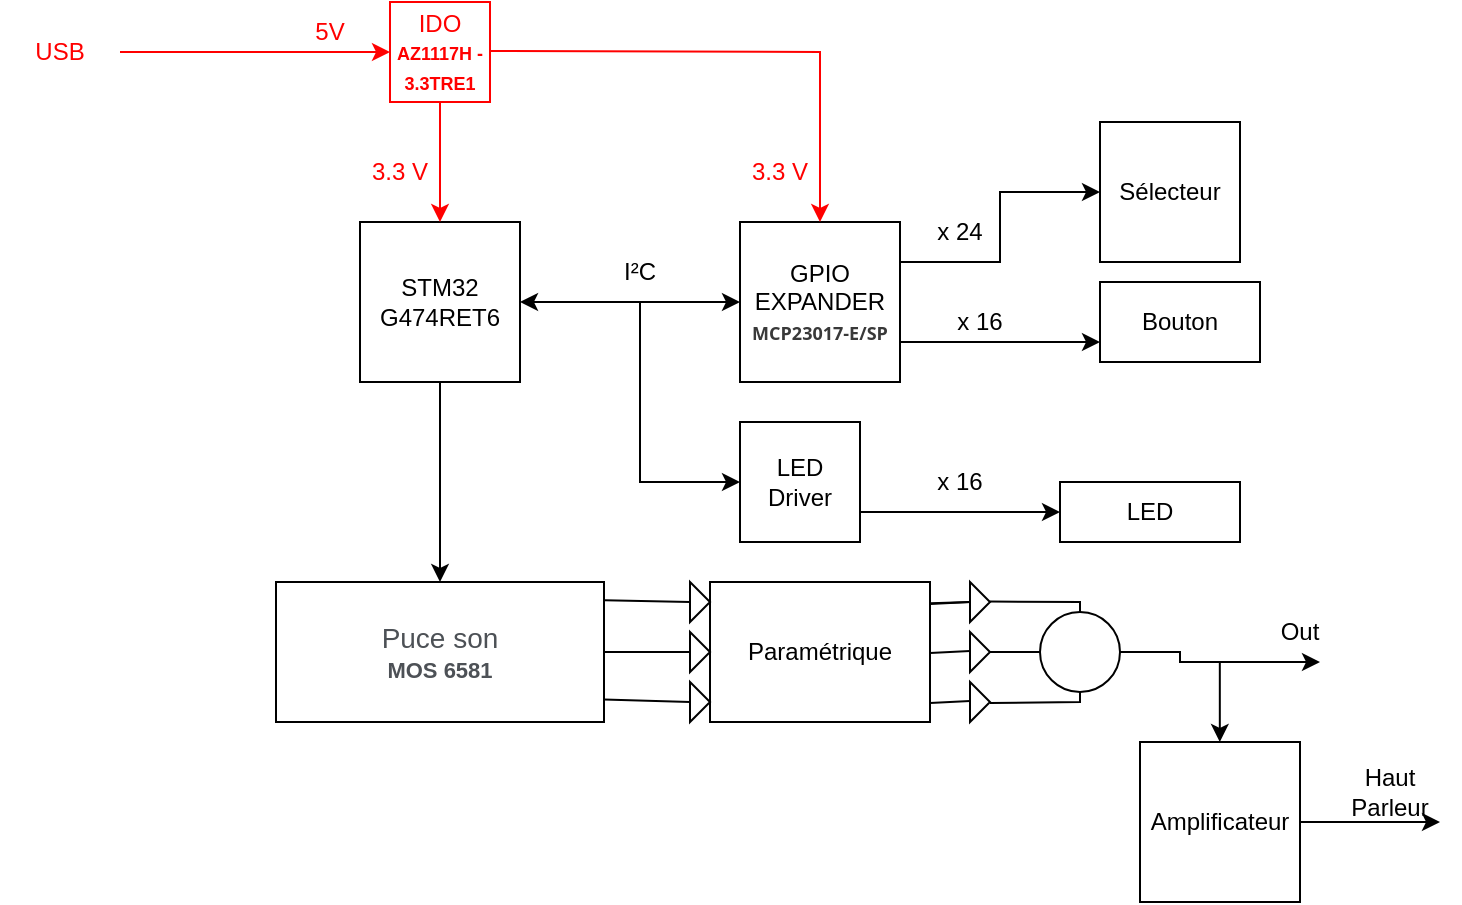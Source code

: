 <mxfile version="24.0.1" type="github">
  <diagram name="Page-1" id="TGpV7Wv8woa9MJFDgDpf">
    <mxGraphModel dx="836" dy="469" grid="1" gridSize="10" guides="1" tooltips="1" connect="1" arrows="1" fold="1" page="1" pageScale="1" pageWidth="827" pageHeight="1169" math="0" shadow="0">
      <root>
        <mxCell id="0" />
        <mxCell id="1" parent="0" />
        <mxCell id="_Irbj5H1ekWMQtstCUwH-1" value="STM32&lt;div&gt;G474RET6&lt;/div&gt;" style="whiteSpace=wrap;html=1;aspect=fixed;" vertex="1" parent="1">
          <mxGeometry x="340" y="150" width="80" height="80" as="geometry" />
        </mxCell>
        <mxCell id="_Irbj5H1ekWMQtstCUwH-2" value="&lt;span style=&quot;color: rgb(77, 81, 86); font-family: arial, sans-serif; font-size: 14px; text-align: left; background-color: rgb(255, 255, 255);&quot;&gt;Puce son&lt;/span&gt;&lt;div&gt;&lt;span style=&quot;color: rgb(77, 81, 86); font-family: arial, sans-serif; text-align: left; background-color: rgb(255, 255, 255);&quot;&gt;&lt;font style=&quot;font-size: 11px;&quot;&gt;&lt;b&gt;MOS 6581&lt;/b&gt;&lt;/font&gt;&lt;/span&gt;&lt;/div&gt;" style="rounded=0;whiteSpace=wrap;html=1;" vertex="1" parent="1">
          <mxGeometry x="298" y="330" width="164" height="70" as="geometry" />
        </mxCell>
        <mxCell id="_Irbj5H1ekWMQtstCUwH-3" value="GPIO&lt;div&gt;EXPANDER&lt;/div&gt;&lt;div&gt;&lt;span style=&quot;color: rgb(57, 57, 57); font-family: &amp;quot;Noto Sans&amp;quot;, Roboto, sans-serif; font-weight: 700; text-align: start; background-color: rgb(255, 255, 255); font-size: 9px;&quot;&gt;MCP23017-E/SP&lt;/span&gt;&lt;br&gt;&lt;/div&gt;" style="whiteSpace=wrap;html=1;aspect=fixed;" vertex="1" parent="1">
          <mxGeometry x="530" y="150" width="80" height="80" as="geometry" />
        </mxCell>
        <mxCell id="_Irbj5H1ekWMQtstCUwH-4" value="LED Driver" style="whiteSpace=wrap;html=1;aspect=fixed;" vertex="1" parent="1">
          <mxGeometry x="530" y="250" width="60" height="60" as="geometry" />
        </mxCell>
        <mxCell id="_Irbj5H1ekWMQtstCUwH-5" value="Amplificateur" style="whiteSpace=wrap;html=1;aspect=fixed;" vertex="1" parent="1">
          <mxGeometry x="730" y="410" width="80" height="80" as="geometry" />
        </mxCell>
        <mxCell id="_Irbj5H1ekWMQtstCUwH-6" value="Sélecteur" style="whiteSpace=wrap;html=1;aspect=fixed;" vertex="1" parent="1">
          <mxGeometry x="710" y="100" width="70" height="70" as="geometry" />
        </mxCell>
        <mxCell id="_Irbj5H1ekWMQtstCUwH-7" value="IDO&lt;div&gt;&lt;font style=&quot;font-size: 9px;&quot;&gt;&lt;b&gt;AZ1117H - 3.3TRE1&lt;/b&gt;&lt;/font&gt;&lt;br&gt;&lt;/div&gt;" style="whiteSpace=wrap;html=1;aspect=fixed;strokeColor=#FF0000;fontColor=#FF0000;" vertex="1" parent="1">
          <mxGeometry x="355" y="40" width="50" height="50" as="geometry" />
        </mxCell>
        <mxCell id="_Irbj5H1ekWMQtstCUwH-8" value="" style="endArrow=classic;startArrow=classic;html=1;rounded=0;entryX=0;entryY=0.5;entryDx=0;entryDy=0;exitX=1;exitY=0.5;exitDx=0;exitDy=0;" edge="1" parent="1" source="_Irbj5H1ekWMQtstCUwH-1" target="_Irbj5H1ekWMQtstCUwH-3">
          <mxGeometry width="50" height="50" relative="1" as="geometry">
            <mxPoint x="380" y="260" as="sourcePoint" />
            <mxPoint x="430" y="210" as="targetPoint" />
          </mxGeometry>
        </mxCell>
        <mxCell id="_Irbj5H1ekWMQtstCUwH-9" value="" style="endArrow=classic;html=1;rounded=0;entryX=0;entryY=0.5;entryDx=0;entryDy=0;strokeColor=#FF0000;" edge="1" parent="1" target="_Irbj5H1ekWMQtstCUwH-7">
          <mxGeometry width="50" height="50" relative="1" as="geometry">
            <mxPoint x="220" y="65" as="sourcePoint" />
            <mxPoint x="270" y="25" as="targetPoint" />
          </mxGeometry>
        </mxCell>
        <mxCell id="_Irbj5H1ekWMQtstCUwH-11" value="" style="endArrow=classic;html=1;rounded=0;entryX=0.5;entryY=0;entryDx=0;entryDy=0;strokeColor=#FF0000;" edge="1" parent="1" target="_Irbj5H1ekWMQtstCUwH-3">
          <mxGeometry width="50" height="50" relative="1" as="geometry">
            <mxPoint x="405" y="64.5" as="sourcePoint" />
            <mxPoint x="540" y="64.5" as="targetPoint" />
            <Array as="points">
              <mxPoint x="570" y="65" />
            </Array>
          </mxGeometry>
        </mxCell>
        <mxCell id="_Irbj5H1ekWMQtstCUwH-12" value="" style="endArrow=classic;html=1;rounded=0;entryX=0.5;entryY=0;entryDx=0;entryDy=0;exitX=0.5;exitY=1;exitDx=0;exitDy=0;" edge="1" parent="1" source="_Irbj5H1ekWMQtstCUwH-1" target="_Irbj5H1ekWMQtstCUwH-2">
          <mxGeometry width="50" height="50" relative="1" as="geometry">
            <mxPoint x="250" y="95" as="sourcePoint" />
            <mxPoint x="385" y="95" as="targetPoint" />
          </mxGeometry>
        </mxCell>
        <mxCell id="_Irbj5H1ekWMQtstCUwH-13" value="" style="endArrow=classic;html=1;rounded=0;entryX=0;entryY=0.5;entryDx=0;entryDy=0;" edge="1" parent="1" target="_Irbj5H1ekWMQtstCUwH-4">
          <mxGeometry width="50" height="50" relative="1" as="geometry">
            <mxPoint x="480" y="190" as="sourcePoint" />
            <mxPoint x="440" y="260" as="targetPoint" />
            <Array as="points">
              <mxPoint x="480" y="280" />
            </Array>
          </mxGeometry>
        </mxCell>
        <mxCell id="_Irbj5H1ekWMQtstCUwH-14" value="Bouton" style="rounded=0;whiteSpace=wrap;html=1;" vertex="1" parent="1">
          <mxGeometry x="710" y="180" width="80" height="40" as="geometry" />
        </mxCell>
        <mxCell id="_Irbj5H1ekWMQtstCUwH-15" value="LED" style="rounded=0;whiteSpace=wrap;html=1;" vertex="1" parent="1">
          <mxGeometry x="690" y="280" width="90" height="30" as="geometry" />
        </mxCell>
        <mxCell id="_Irbj5H1ekWMQtstCUwH-17" value="Paramétrique" style="rounded=0;whiteSpace=wrap;html=1;" vertex="1" parent="1">
          <mxGeometry x="515" y="330" width="110" height="70" as="geometry" />
        </mxCell>
        <mxCell id="_Irbj5H1ekWMQtstCUwH-18" value="" style="ellipse;whiteSpace=wrap;html=1;aspect=fixed;" vertex="1" parent="1">
          <mxGeometry x="680" y="345" width="40" height="40" as="geometry" />
        </mxCell>
        <mxCell id="_Irbj5H1ekWMQtstCUwH-19" value="" style="endArrow=classic;html=1;rounded=0;entryX=0;entryY=0.5;entryDx=0;entryDy=0;exitX=1;exitY=0.75;exitDx=0;exitDy=0;" edge="1" parent="1" source="_Irbj5H1ekWMQtstCUwH-4" target="_Irbj5H1ekWMQtstCUwH-15">
          <mxGeometry width="50" height="50" relative="1" as="geometry">
            <mxPoint x="590" y="300" as="sourcePoint" />
            <mxPoint x="530" y="250" as="targetPoint" />
          </mxGeometry>
        </mxCell>
        <mxCell id="_Irbj5H1ekWMQtstCUwH-22" value="" style="endArrow=classic;html=1;rounded=0;exitX=1;exitY=0.75;exitDx=0;exitDy=0;" edge="1" parent="1">
          <mxGeometry width="50" height="50" relative="1" as="geometry">
            <mxPoint x="610" y="210" as="sourcePoint" />
            <mxPoint x="710" y="210" as="targetPoint" />
          </mxGeometry>
        </mxCell>
        <mxCell id="_Irbj5H1ekWMQtstCUwH-24" value="" style="endArrow=classic;html=1;rounded=0;entryX=0;entryY=0.5;entryDx=0;entryDy=0;exitX=1;exitY=0.75;exitDx=0;exitDy=0;" edge="1" parent="1" target="_Irbj5H1ekWMQtstCUwH-6">
          <mxGeometry width="50" height="50" relative="1" as="geometry">
            <mxPoint x="610" y="170" as="sourcePoint" />
            <mxPoint x="710" y="170" as="targetPoint" />
            <Array as="points">
              <mxPoint x="660" y="170" />
              <mxPoint x="660" y="135" />
            </Array>
          </mxGeometry>
        </mxCell>
        <mxCell id="_Irbj5H1ekWMQtstCUwH-25" value="USB" style="text;html=1;align=center;verticalAlign=middle;whiteSpace=wrap;rounded=0;fontColor=#FF0000;" vertex="1" parent="1">
          <mxGeometry x="160" y="50" width="60" height="30" as="geometry" />
        </mxCell>
        <mxCell id="_Irbj5H1ekWMQtstCUwH-26" value="5V" style="text;html=1;align=center;verticalAlign=middle;whiteSpace=wrap;rounded=0;fontColor=#FF0000;" vertex="1" parent="1">
          <mxGeometry x="295" y="40" width="60" height="30" as="geometry" />
        </mxCell>
        <mxCell id="_Irbj5H1ekWMQtstCUwH-27" value="3.3 V" style="text;html=1;align=center;verticalAlign=middle;whiteSpace=wrap;rounded=0;fontColor=#FF0000;" vertex="1" parent="1">
          <mxGeometry x="330" y="110" width="60" height="30" as="geometry" />
        </mxCell>
        <mxCell id="_Irbj5H1ekWMQtstCUwH-28" value="3.3 V" style="text;html=1;align=center;verticalAlign=middle;whiteSpace=wrap;rounded=0;fontColor=#FF0000;" vertex="1" parent="1">
          <mxGeometry x="520" y="110" width="60" height="30" as="geometry" />
        </mxCell>
        <mxCell id="_Irbj5H1ekWMQtstCUwH-29" value="I²C" style="text;html=1;align=center;verticalAlign=middle;whiteSpace=wrap;rounded=0;" vertex="1" parent="1">
          <mxGeometry x="450" y="160" width="60" height="30" as="geometry" />
        </mxCell>
        <mxCell id="_Irbj5H1ekWMQtstCUwH-30" value="" style="endArrow=classic;html=1;rounded=0;entryX=0.5;entryY=0;entryDx=0;entryDy=0;strokeColor=#FF0000;exitX=0.5;exitY=1;exitDx=0;exitDy=0;" edge="1" parent="1" source="_Irbj5H1ekWMQtstCUwH-7" target="_Irbj5H1ekWMQtstCUwH-1">
          <mxGeometry width="50" height="50" relative="1" as="geometry">
            <mxPoint x="395" y="120" as="sourcePoint" />
            <mxPoint x="530" y="120" as="targetPoint" />
          </mxGeometry>
        </mxCell>
        <mxCell id="_Irbj5H1ekWMQtstCUwH-31" value="x 16" style="text;html=1;align=center;verticalAlign=middle;whiteSpace=wrap;rounded=0;" vertex="1" parent="1">
          <mxGeometry x="620" y="185" width="60" height="30" as="geometry" />
        </mxCell>
        <mxCell id="_Irbj5H1ekWMQtstCUwH-32" value="x 24" style="text;html=1;align=center;verticalAlign=middle;whiteSpace=wrap;rounded=0;" vertex="1" parent="1">
          <mxGeometry x="610" y="140" width="60" height="30" as="geometry" />
        </mxCell>
        <mxCell id="_Irbj5H1ekWMQtstCUwH-33" value="x 16" style="text;html=1;align=center;verticalAlign=middle;whiteSpace=wrap;rounded=0;" vertex="1" parent="1">
          <mxGeometry x="610" y="265" width="60" height="30" as="geometry" />
        </mxCell>
        <mxCell id="_Irbj5H1ekWMQtstCUwH-35" value="" style="triangle;whiteSpace=wrap;html=1;" vertex="1" parent="1">
          <mxGeometry x="505" y="330" width="10" height="20" as="geometry" />
        </mxCell>
        <mxCell id="_Irbj5H1ekWMQtstCUwH-40" value="" style="triangle;whiteSpace=wrap;html=1;" vertex="1" parent="1">
          <mxGeometry x="505" y="380" width="10" height="20" as="geometry" />
        </mxCell>
        <mxCell id="_Irbj5H1ekWMQtstCUwH-41" value="" style="triangle;whiteSpace=wrap;html=1;" vertex="1" parent="1">
          <mxGeometry x="505" y="355" width="10" height="20" as="geometry" />
        </mxCell>
        <mxCell id="_Irbj5H1ekWMQtstCUwH-43" value="" style="endArrow=none;html=1;rounded=0;entryX=0;entryY=0.5;entryDx=0;entryDy=0;exitX=1.002;exitY=0.13;exitDx=0;exitDy=0;exitPerimeter=0;" edge="1" parent="1" source="_Irbj5H1ekWMQtstCUwH-2" target="_Irbj5H1ekWMQtstCUwH-35">
          <mxGeometry width="50" height="50" relative="1" as="geometry">
            <mxPoint x="470" y="340" as="sourcePoint" />
            <mxPoint x="500" y="340" as="targetPoint" />
            <Array as="points" />
          </mxGeometry>
        </mxCell>
        <mxCell id="_Irbj5H1ekWMQtstCUwH-45" value="" style="endArrow=none;html=1;rounded=0;exitX=1;exitY=0.5;exitDx=0;exitDy=0;entryX=0;entryY=0.5;entryDx=0;entryDy=0;" edge="1" parent="1" source="_Irbj5H1ekWMQtstCUwH-2" target="_Irbj5H1ekWMQtstCUwH-41">
          <mxGeometry width="50" height="50" relative="1" as="geometry">
            <mxPoint x="470" y="350" as="sourcePoint" />
            <mxPoint x="500" y="365" as="targetPoint" />
            <Array as="points" />
          </mxGeometry>
        </mxCell>
        <mxCell id="_Irbj5H1ekWMQtstCUwH-46" value="" style="endArrow=none;html=1;rounded=0;entryX=0;entryY=0.5;entryDx=0;entryDy=0;exitX=1;exitY=0.839;exitDx=0;exitDy=0;exitPerimeter=0;" edge="1" parent="1" source="_Irbj5H1ekWMQtstCUwH-2" target="_Irbj5H1ekWMQtstCUwH-40">
          <mxGeometry width="50" height="50" relative="1" as="geometry">
            <mxPoint x="480" y="360" as="sourcePoint" />
            <mxPoint x="525" y="360" as="targetPoint" />
            <Array as="points" />
          </mxGeometry>
        </mxCell>
        <mxCell id="_Irbj5H1ekWMQtstCUwH-47" value="" style="triangle;whiteSpace=wrap;html=1;" vertex="1" parent="1">
          <mxGeometry x="645" y="355" width="10" height="20" as="geometry" />
        </mxCell>
        <mxCell id="_Irbj5H1ekWMQtstCUwH-48" value="" style="triangle;whiteSpace=wrap;html=1;" vertex="1" parent="1">
          <mxGeometry x="645" y="380" width="10" height="20" as="geometry" />
        </mxCell>
        <mxCell id="_Irbj5H1ekWMQtstCUwH-49" value="" style="triangle;whiteSpace=wrap;html=1;" vertex="1" parent="1">
          <mxGeometry x="645" y="330" width="10" height="20" as="geometry" />
        </mxCell>
        <mxCell id="_Irbj5H1ekWMQtstCUwH-51" value="" style="endArrow=none;html=1;rounded=0;exitX=1.004;exitY=0.151;exitDx=0;exitDy=0;entryX=0;entryY=0.5;entryDx=0;entryDy=0;exitPerimeter=0;" edge="1" parent="1" source="_Irbj5H1ekWMQtstCUwH-17" target="_Irbj5H1ekWMQtstCUwH-49">
          <mxGeometry width="50" height="50" relative="1" as="geometry">
            <mxPoint x="580" y="260" as="sourcePoint" />
            <mxPoint x="630" y="210" as="targetPoint" />
          </mxGeometry>
        </mxCell>
        <mxCell id="_Irbj5H1ekWMQtstCUwH-52" value="" style="endArrow=none;html=1;rounded=0;exitX=1.004;exitY=0.151;exitDx=0;exitDy=0;entryX=0;entryY=0.5;entryDx=0;entryDy=0;exitPerimeter=0;" edge="1" parent="1">
          <mxGeometry width="50" height="50" relative="1" as="geometry">
            <mxPoint x="625" y="341" as="sourcePoint" />
            <mxPoint x="645" y="340" as="targetPoint" />
          </mxGeometry>
        </mxCell>
        <mxCell id="_Irbj5H1ekWMQtstCUwH-53" value="" style="endArrow=none;html=1;rounded=0;exitX=1.004;exitY=0.151;exitDx=0;exitDy=0;entryX=0;entryY=0.5;entryDx=0;entryDy=0;exitPerimeter=0;" edge="1" parent="1">
          <mxGeometry width="50" height="50" relative="1" as="geometry">
            <mxPoint x="625" y="365.5" as="sourcePoint" />
            <mxPoint x="645" y="364.5" as="targetPoint" />
          </mxGeometry>
        </mxCell>
        <mxCell id="_Irbj5H1ekWMQtstCUwH-54" value="" style="endArrow=none;html=1;rounded=0;exitX=1.004;exitY=0.151;exitDx=0;exitDy=0;entryX=0;entryY=0.5;entryDx=0;entryDy=0;exitPerimeter=0;" edge="1" parent="1">
          <mxGeometry width="50" height="50" relative="1" as="geometry">
            <mxPoint x="625" y="390.5" as="sourcePoint" />
            <mxPoint x="645" y="389.5" as="targetPoint" />
          </mxGeometry>
        </mxCell>
        <mxCell id="_Irbj5H1ekWMQtstCUwH-55" value="" style="endArrow=none;html=1;rounded=0;exitX=1.004;exitY=0.151;exitDx=0;exitDy=0;entryX=0.5;entryY=1;entryDx=0;entryDy=0;exitPerimeter=0;" edge="1" parent="1" target="_Irbj5H1ekWMQtstCUwH-18">
          <mxGeometry width="50" height="50" relative="1" as="geometry">
            <mxPoint x="655" y="390.5" as="sourcePoint" />
            <mxPoint x="675" y="389.5" as="targetPoint" />
            <Array as="points">
              <mxPoint x="700" y="390" />
            </Array>
          </mxGeometry>
        </mxCell>
        <mxCell id="_Irbj5H1ekWMQtstCUwH-56" value="" style="endArrow=none;html=1;rounded=0;exitX=1;exitY=0.5;exitDx=0;exitDy=0;entryX=0;entryY=0.5;entryDx=0;entryDy=0;" edge="1" parent="1" source="_Irbj5H1ekWMQtstCUwH-47" target="_Irbj5H1ekWMQtstCUwH-18">
          <mxGeometry width="50" height="50" relative="1" as="geometry">
            <mxPoint x="665" y="381" as="sourcePoint" />
            <mxPoint x="685" y="380" as="targetPoint" />
          </mxGeometry>
        </mxCell>
        <mxCell id="_Irbj5H1ekWMQtstCUwH-57" value="" style="endArrow=none;html=1;rounded=0;entryX=0.5;entryY=0;entryDx=0;entryDy=0;" edge="1" parent="1" target="_Irbj5H1ekWMQtstCUwH-18">
          <mxGeometry width="50" height="50" relative="1" as="geometry">
            <mxPoint x="655" y="339.74" as="sourcePoint" />
            <mxPoint x="670" y="339.74" as="targetPoint" />
            <Array as="points">
              <mxPoint x="700" y="340" />
            </Array>
          </mxGeometry>
        </mxCell>
        <mxCell id="_Irbj5H1ekWMQtstCUwH-58" value="" style="endArrow=classic;html=1;rounded=0;" edge="1" parent="1">
          <mxGeometry width="50" height="50" relative="1" as="geometry">
            <mxPoint x="720" y="365" as="sourcePoint" />
            <mxPoint x="820" y="370" as="targetPoint" />
            <Array as="points">
              <mxPoint x="750" y="365" />
              <mxPoint x="750" y="370" />
            </Array>
          </mxGeometry>
        </mxCell>
        <mxCell id="_Irbj5H1ekWMQtstCUwH-59" value="" style="endArrow=classic;html=1;rounded=0;entryX=0.5;entryY=0;entryDx=0;entryDy=0;" edge="1" parent="1">
          <mxGeometry width="50" height="50" relative="1" as="geometry">
            <mxPoint x="769.91" y="370" as="sourcePoint" />
            <mxPoint x="769.91" y="410" as="targetPoint" />
          </mxGeometry>
        </mxCell>
        <mxCell id="_Irbj5H1ekWMQtstCUwH-61" value="" style="endArrow=classic;html=1;rounded=0;" edge="1" parent="1">
          <mxGeometry width="50" height="50" relative="1" as="geometry">
            <mxPoint x="810" y="450" as="sourcePoint" />
            <mxPoint x="880" y="450" as="targetPoint" />
          </mxGeometry>
        </mxCell>
        <mxCell id="_Irbj5H1ekWMQtstCUwH-63" value="Haut&lt;div&gt;Parleur&lt;/div&gt;" style="text;html=1;align=center;verticalAlign=middle;whiteSpace=wrap;rounded=0;" vertex="1" parent="1">
          <mxGeometry x="820" y="420" width="70" height="30" as="geometry" />
        </mxCell>
        <mxCell id="_Irbj5H1ekWMQtstCUwH-64" value="Out" style="text;html=1;align=center;verticalAlign=middle;whiteSpace=wrap;rounded=0;" vertex="1" parent="1">
          <mxGeometry x="780" y="340" width="60" height="30" as="geometry" />
        </mxCell>
      </root>
    </mxGraphModel>
  </diagram>
</mxfile>
